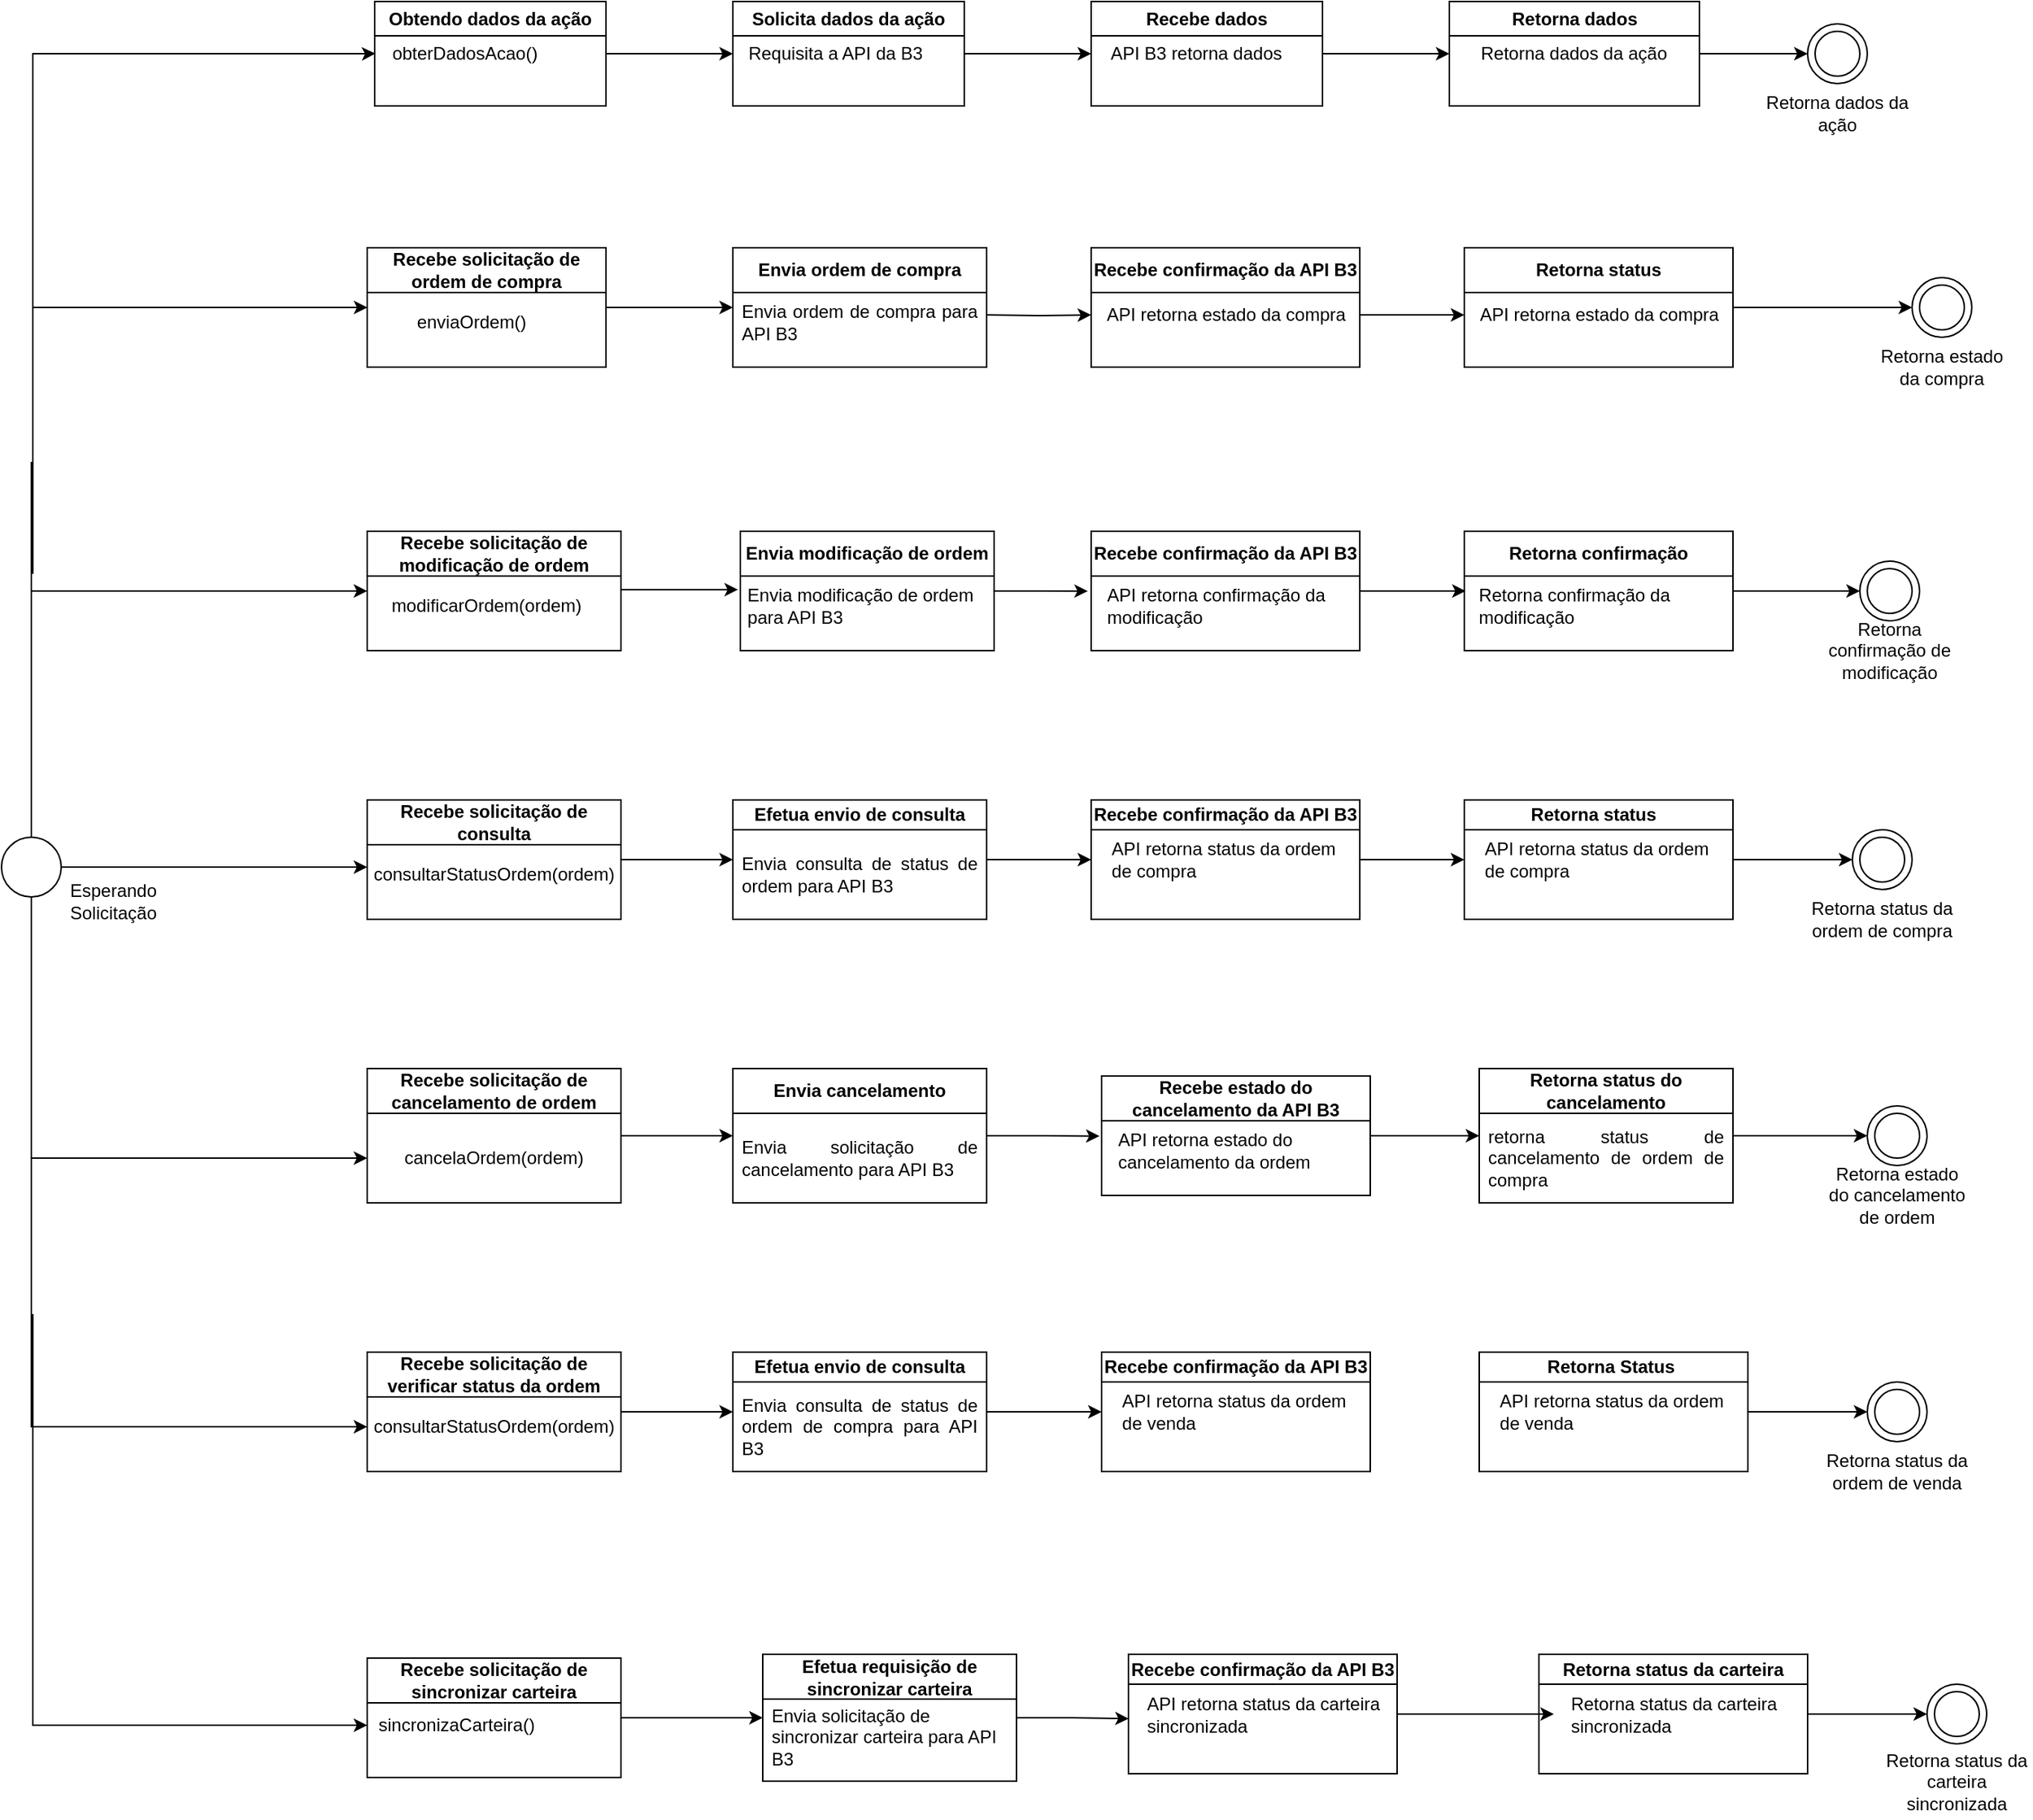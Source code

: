 <mxfile version="24.7.16">
  <diagram name="Página-1" id="I79DG9nxFcM3Ktv46hhQ">
    <mxGraphModel dx="1682" dy="898" grid="1" gridSize="10" guides="1" tooltips="1" connect="1" arrows="1" fold="1" page="1" pageScale="1" pageWidth="827" pageHeight="1169" math="0" shadow="0">
      <root>
        <mxCell id="0" />
        <mxCell id="1" parent="0" />
        <mxCell id="JGYPUnwXIvGKZdL3sUW1-18" value="" style="edgeStyle=orthogonalEdgeStyle;rounded=0;orthogonalLoop=1;jettySize=auto;html=1;" edge="1" parent="1" source="JGYPUnwXIvGKZdL3sUW1-8" target="JGYPUnwXIvGKZdL3sUW1-17">
          <mxGeometry relative="1" as="geometry" />
        </mxCell>
        <mxCell id="JGYPUnwXIvGKZdL3sUW1-8" value="Obtendo dados da ação" style="swimlane;whiteSpace=wrap;html=1;" vertex="1" parent="1">
          <mxGeometry x="285" y="225" width="155" height="70" as="geometry" />
        </mxCell>
        <mxCell id="JGYPUnwXIvGKZdL3sUW1-9" value="obterDadosAcao()" style="text;html=1;align=center;verticalAlign=middle;resizable=0;points=[];autosize=1;strokeColor=none;fillColor=none;" vertex="1" parent="JGYPUnwXIvGKZdL3sUW1-8">
          <mxGeometry y="20" width="120" height="30" as="geometry" />
        </mxCell>
        <mxCell id="JGYPUnwXIvGKZdL3sUW1-21" value="" style="edgeStyle=orthogonalEdgeStyle;rounded=0;orthogonalLoop=1;jettySize=auto;html=1;" edge="1" parent="1" source="JGYPUnwXIvGKZdL3sUW1-16" target="JGYPUnwXIvGKZdL3sUW1-20">
          <mxGeometry relative="1" as="geometry" />
        </mxCell>
        <mxCell id="JGYPUnwXIvGKZdL3sUW1-16" value="Solicita dados da ação" style="swimlane;whiteSpace=wrap;html=1;" vertex="1" parent="1">
          <mxGeometry x="525" y="225" width="155" height="70" as="geometry" />
        </mxCell>
        <mxCell id="JGYPUnwXIvGKZdL3sUW1-17" value="Requisita a API da B3&amp;nbsp;" style="text;html=1;align=center;verticalAlign=middle;resizable=0;points=[];autosize=1;strokeColor=none;fillColor=none;" vertex="1" parent="JGYPUnwXIvGKZdL3sUW1-16">
          <mxGeometry y="20" width="140" height="30" as="geometry" />
        </mxCell>
        <mxCell id="JGYPUnwXIvGKZdL3sUW1-29" value="" style="edgeStyle=orthogonalEdgeStyle;rounded=0;orthogonalLoop=1;jettySize=auto;html=1;entryX=0;entryY=0.5;entryDx=0;entryDy=0;" edge="1" parent="1" source="JGYPUnwXIvGKZdL3sUW1-19" target="JGYPUnwXIvGKZdL3sUW1-27">
          <mxGeometry relative="1" as="geometry">
            <mxPoint x="995" y="260" as="targetPoint" />
          </mxGeometry>
        </mxCell>
        <mxCell id="JGYPUnwXIvGKZdL3sUW1-19" value="Recebe dados" style="swimlane;whiteSpace=wrap;html=1;" vertex="1" parent="1">
          <mxGeometry x="765" y="225" width="155" height="70" as="geometry" />
        </mxCell>
        <mxCell id="JGYPUnwXIvGKZdL3sUW1-20" value="API B3 retorna dados" style="text;html=1;align=center;verticalAlign=middle;resizable=0;points=[];autosize=1;strokeColor=none;fillColor=none;" vertex="1" parent="JGYPUnwXIvGKZdL3sUW1-19">
          <mxGeometry y="20" width="140" height="30" as="geometry" />
        </mxCell>
        <mxCell id="JGYPUnwXIvGKZdL3sUW1-22" value="" style="ellipse;whiteSpace=wrap;html=1;aspect=fixed;" vertex="1" parent="1">
          <mxGeometry x="1245" y="240" width="40" height="40" as="geometry" />
        </mxCell>
        <mxCell id="JGYPUnwXIvGKZdL3sUW1-23" value="Retorna dados da ação" style="text;html=1;align=center;verticalAlign=middle;whiteSpace=wrap;rounded=0;" vertex="1" parent="1">
          <mxGeometry x="1215" y="280" width="100" height="40" as="geometry" />
        </mxCell>
        <mxCell id="JGYPUnwXIvGKZdL3sUW1-26" value="" style="ellipse;whiteSpace=wrap;html=1;aspect=fixed;" vertex="1" parent="1">
          <mxGeometry x="1250" y="245" width="30" height="30" as="geometry" />
        </mxCell>
        <mxCell id="JGYPUnwXIvGKZdL3sUW1-31" value="" style="edgeStyle=orthogonalEdgeStyle;rounded=0;orthogonalLoop=1;jettySize=auto;html=1;" edge="1" parent="1" source="JGYPUnwXIvGKZdL3sUW1-27">
          <mxGeometry relative="1" as="geometry">
            <mxPoint x="1245" y="260" as="targetPoint" />
          </mxGeometry>
        </mxCell>
        <mxCell id="JGYPUnwXIvGKZdL3sUW1-27" value="Retorna dados" style="swimlane;whiteSpace=wrap;html=1;" vertex="1" parent="1">
          <mxGeometry x="1005" y="225" width="167.5" height="70" as="geometry" />
        </mxCell>
        <mxCell id="JGYPUnwXIvGKZdL3sUW1-28" value="Retorna dados da ação" style="text;html=1;align=center;verticalAlign=middle;resizable=0;points=[];autosize=1;strokeColor=none;fillColor=none;" vertex="1" parent="JGYPUnwXIvGKZdL3sUW1-27">
          <mxGeometry x="7.5" y="20" width="150" height="30" as="geometry" />
        </mxCell>
        <mxCell id="JGYPUnwXIvGKZdL3sUW1-148" value="" style="edgeStyle=orthogonalEdgeStyle;rounded=0;orthogonalLoop=1;jettySize=auto;html=1;entryX=0;entryY=0.5;entryDx=0;entryDy=0;" edge="1" parent="1" source="JGYPUnwXIvGKZdL3sUW1-36" target="JGYPUnwXIvGKZdL3sUW1-145">
          <mxGeometry relative="1" as="geometry" />
        </mxCell>
        <mxCell id="JGYPUnwXIvGKZdL3sUW1-36" value="Recebe solicitação de ordem de compra" style="swimlane;whiteSpace=wrap;html=1;startSize=30;" vertex="1" parent="1">
          <mxGeometry x="280" y="390" width="160" height="80" as="geometry" />
        </mxCell>
        <mxCell id="JGYPUnwXIvGKZdL3sUW1-50" value="&lt;div style=&quot;text-align: justify;&quot;&gt;&lt;span style=&quot;text-wrap: nowrap;&quot;&gt;enviaOrdem()&lt;/span&gt;&lt;/div&gt;" style="text;html=1;align=center;verticalAlign=middle;whiteSpace=wrap;rounded=0;" vertex="1" parent="JGYPUnwXIvGKZdL3sUW1-36">
          <mxGeometry x="-10" y="25" width="160" height="50" as="geometry" />
        </mxCell>
        <mxCell id="JGYPUnwXIvGKZdL3sUW1-39" value="Recebe confirmação da API B3" style="swimlane;whiteSpace=wrap;html=1;startSize=30;" vertex="1" parent="1">
          <mxGeometry x="765" y="390" width="180" height="80" as="geometry" />
        </mxCell>
        <mxCell id="JGYPUnwXIvGKZdL3sUW1-52" value="API retorna estado da compra" style="text;html=1;align=center;verticalAlign=middle;resizable=0;points=[];autosize=1;strokeColor=none;fillColor=none;" vertex="1" parent="JGYPUnwXIvGKZdL3sUW1-39">
          <mxGeometry y="30" width="180" height="30" as="geometry" />
        </mxCell>
        <mxCell id="JGYPUnwXIvGKZdL3sUW1-44" value="" style="ellipse;whiteSpace=wrap;html=1;aspect=fixed;" vertex="1" parent="1">
          <mxGeometry x="1315" y="410" width="40" height="40" as="geometry" />
        </mxCell>
        <mxCell id="JGYPUnwXIvGKZdL3sUW1-45" value="Retorna estado da compra" style="text;html=1;align=center;verticalAlign=middle;whiteSpace=wrap;rounded=0;" vertex="1" parent="1">
          <mxGeometry x="1285" y="450" width="100" height="40" as="geometry" />
        </mxCell>
        <mxCell id="JGYPUnwXIvGKZdL3sUW1-46" value="" style="ellipse;whiteSpace=wrap;html=1;aspect=fixed;" vertex="1" parent="1">
          <mxGeometry x="1320" y="415" width="30" height="30" as="geometry" />
        </mxCell>
        <mxCell id="JGYPUnwXIvGKZdL3sUW1-161" value="" style="edgeStyle=orthogonalEdgeStyle;rounded=0;orthogonalLoop=1;jettySize=auto;html=1;entryX=-0.01;entryY=0.282;entryDx=0;entryDy=0;entryPerimeter=0;" edge="1" parent="1" source="JGYPUnwXIvGKZdL3sUW1-70">
          <mxGeometry relative="1" as="geometry">
            <mxPoint x="528.4" y="619.1" as="targetPoint" />
            <Array as="points">
              <mxPoint x="490" y="620" />
            </Array>
          </mxGeometry>
        </mxCell>
        <mxCell id="JGYPUnwXIvGKZdL3sUW1-70" value="Recebe solicitação de modificação de ordem" style="swimlane;whiteSpace=wrap;html=1;startSize=30;" vertex="1" parent="1">
          <mxGeometry x="280" y="580" width="170" height="80" as="geometry" />
        </mxCell>
        <mxCell id="JGYPUnwXIvGKZdL3sUW1-71" value="&lt;span style=&quot;text-wrap: nowrap;&quot;&gt;modificarOrdem(ordem)&lt;/span&gt;" style="text;html=1;align=center;verticalAlign=middle;whiteSpace=wrap;rounded=0;" vertex="1" parent="JGYPUnwXIvGKZdL3sUW1-70">
          <mxGeometry y="25" width="160" height="50" as="geometry" />
        </mxCell>
        <mxCell id="JGYPUnwXIvGKZdL3sUW1-72" value="" style="edgeStyle=orthogonalEdgeStyle;rounded=0;orthogonalLoop=1;jettySize=auto;html=1;entryX=0;entryY=0.5;entryDx=0;entryDy=0;" edge="1" parent="1" source="JGYPUnwXIvGKZdL3sUW1-73" target="JGYPUnwXIvGKZdL3sUW1-75">
          <mxGeometry relative="1" as="geometry" />
        </mxCell>
        <mxCell id="JGYPUnwXIvGKZdL3sUW1-73" value="Retorna confirmação" style="swimlane;whiteSpace=wrap;html=1;startSize=30;" vertex="1" parent="1">
          <mxGeometry x="1015" y="580" width="180" height="80" as="geometry" />
        </mxCell>
        <mxCell id="JGYPUnwXIvGKZdL3sUW1-74" value="Retorna confirmação da&amp;nbsp;&lt;div style=&quot;text-align: justify;&quot;&gt;modificação&lt;/div&gt;" style="text;html=1;align=center;verticalAlign=middle;resizable=0;points=[];autosize=1;strokeColor=none;fillColor=none;" vertex="1" parent="JGYPUnwXIvGKZdL3sUW1-73">
          <mxGeometry y="30" width="150" height="40" as="geometry" />
        </mxCell>
        <mxCell id="JGYPUnwXIvGKZdL3sUW1-75" value="" style="ellipse;whiteSpace=wrap;html=1;aspect=fixed;" vertex="1" parent="1">
          <mxGeometry x="1280" y="600" width="40" height="40" as="geometry" />
        </mxCell>
        <mxCell id="JGYPUnwXIvGKZdL3sUW1-76" value="Retorna confirmação de modificação" style="text;html=1;align=center;verticalAlign=middle;whiteSpace=wrap;rounded=0;" vertex="1" parent="1">
          <mxGeometry x="1250" y="640" width="100" height="40" as="geometry" />
        </mxCell>
        <mxCell id="JGYPUnwXIvGKZdL3sUW1-77" value="" style="ellipse;whiteSpace=wrap;html=1;aspect=fixed;" vertex="1" parent="1">
          <mxGeometry x="1285" y="605" width="30" height="30" as="geometry" />
        </mxCell>
        <mxCell id="JGYPUnwXIvGKZdL3sUW1-202" style="edgeStyle=orthogonalEdgeStyle;rounded=0;orthogonalLoop=1;jettySize=auto;html=1;" edge="1" parent="1" source="JGYPUnwXIvGKZdL3sUW1-79">
          <mxGeometry relative="1" as="geometry">
            <mxPoint x="280" y="805" as="targetPoint" />
          </mxGeometry>
        </mxCell>
        <mxCell id="JGYPUnwXIvGKZdL3sUW1-204" style="edgeStyle=orthogonalEdgeStyle;rounded=0;orthogonalLoop=1;jettySize=auto;html=1;" edge="1" parent="1" source="JGYPUnwXIvGKZdL3sUW1-79" target="JGYPUnwXIvGKZdL3sUW1-71">
          <mxGeometry relative="1" as="geometry">
            <mxPoint x="270" y="610" as="targetPoint" />
            <Array as="points">
              <mxPoint x="55" y="620" />
            </Array>
          </mxGeometry>
        </mxCell>
        <mxCell id="JGYPUnwXIvGKZdL3sUW1-205" style="edgeStyle=orthogonalEdgeStyle;rounded=0;orthogonalLoop=1;jettySize=auto;html=1;entryX=0.063;entryY=0.3;entryDx=0;entryDy=0;entryPerimeter=0;" edge="1" parent="1" source="JGYPUnwXIvGKZdL3sUW1-79" target="JGYPUnwXIvGKZdL3sUW1-50">
          <mxGeometry relative="1" as="geometry">
            <mxPoint x="55" y="430" as="targetPoint" />
            <Array as="points">
              <mxPoint x="55" y="608" />
              <mxPoint x="56" y="608" />
              <mxPoint x="56" y="430" />
            </Array>
          </mxGeometry>
        </mxCell>
        <mxCell id="JGYPUnwXIvGKZdL3sUW1-207" style="edgeStyle=orthogonalEdgeStyle;rounded=0;orthogonalLoop=1;jettySize=auto;html=1;" edge="1" parent="1" source="JGYPUnwXIvGKZdL3sUW1-79">
          <mxGeometry relative="1" as="geometry">
            <mxPoint x="280" y="1000" as="targetPoint" />
            <Array as="points">
              <mxPoint x="55" y="1000" />
            </Array>
          </mxGeometry>
        </mxCell>
        <mxCell id="JGYPUnwXIvGKZdL3sUW1-208" style="edgeStyle=orthogonalEdgeStyle;rounded=0;orthogonalLoop=1;jettySize=auto;html=1;" edge="1" parent="1" source="JGYPUnwXIvGKZdL3sUW1-79">
          <mxGeometry relative="1" as="geometry">
            <mxPoint x="280" y="1180" as="targetPoint" />
            <Array as="points">
              <mxPoint x="55" y="1180" />
            </Array>
          </mxGeometry>
        </mxCell>
        <mxCell id="JGYPUnwXIvGKZdL3sUW1-209" style="edgeStyle=orthogonalEdgeStyle;rounded=0;orthogonalLoop=1;jettySize=auto;html=1;entryX=0.125;entryY=0.5;entryDx=0;entryDy=0;entryPerimeter=0;" edge="1" parent="1" source="JGYPUnwXIvGKZdL3sUW1-79" target="JGYPUnwXIvGKZdL3sUW1-137">
          <mxGeometry relative="1" as="geometry">
            <mxPoint x="55" y="1384" as="targetPoint" />
            <Array as="points">
              <mxPoint x="55" y="1105" />
              <mxPoint x="56" y="1105" />
              <mxPoint x="56" y="1380" />
            </Array>
          </mxGeometry>
        </mxCell>
        <mxCell id="JGYPUnwXIvGKZdL3sUW1-79" value="" style="ellipse;whiteSpace=wrap;html=1;aspect=fixed;" vertex="1" parent="1">
          <mxGeometry x="35" y="785" width="40" height="40" as="geometry" />
        </mxCell>
        <mxCell id="JGYPUnwXIvGKZdL3sUW1-206" style="edgeStyle=orthogonalEdgeStyle;rounded=0;orthogonalLoop=1;jettySize=auto;html=1;entryX=0.004;entryY=0.495;entryDx=0;entryDy=0;entryPerimeter=0;" edge="1" parent="1" target="JGYPUnwXIvGKZdL3sUW1-9">
          <mxGeometry relative="1" as="geometry">
            <mxPoint x="55" y="260" as="targetPoint" />
            <mxPoint x="55" y="780" as="sourcePoint" />
            <Array as="points">
              <mxPoint x="55" y="534" />
              <mxPoint x="56" y="534" />
              <mxPoint x="56" y="260" />
              <mxPoint x="280" y="260" />
            </Array>
          </mxGeometry>
        </mxCell>
        <mxCell id="JGYPUnwXIvGKZdL3sUW1-80" value="Esperando Solicitação" style="text;html=1;align=center;verticalAlign=middle;whiteSpace=wrap;rounded=0;" vertex="1" parent="1">
          <mxGeometry x="60" y="795" width="100" height="65" as="geometry" />
        </mxCell>
        <mxCell id="JGYPUnwXIvGKZdL3sUW1-171" value="" style="edgeStyle=orthogonalEdgeStyle;rounded=0;orthogonalLoop=1;jettySize=auto;html=1;entryX=0;entryY=0.5;entryDx=0;entryDy=0;" edge="1" parent="1" source="JGYPUnwXIvGKZdL3sUW1-82" target="JGYPUnwXIvGKZdL3sUW1-169">
          <mxGeometry relative="1" as="geometry" />
        </mxCell>
        <mxCell id="JGYPUnwXIvGKZdL3sUW1-82" value="Recebe solicitação de consulta" style="swimlane;whiteSpace=wrap;html=1;startSize=30;" vertex="1" parent="1">
          <mxGeometry x="280" y="760" width="170" height="80" as="geometry" />
        </mxCell>
        <mxCell id="JGYPUnwXIvGKZdL3sUW1-83" value="&lt;div style=&quot;text-align: justify;&quot;&gt;&lt;span style=&quot;text-align: center;&quot;&gt;consultarStatusOrdem(ordem)&lt;/span&gt;&lt;br&gt;&lt;/div&gt;" style="text;html=1;align=center;verticalAlign=middle;whiteSpace=wrap;rounded=0;" vertex="1" parent="JGYPUnwXIvGKZdL3sUW1-82">
          <mxGeometry x="5" y="25" width="160" height="50" as="geometry" />
        </mxCell>
        <mxCell id="JGYPUnwXIvGKZdL3sUW1-84" value="" style="edgeStyle=orthogonalEdgeStyle;rounded=0;orthogonalLoop=1;jettySize=auto;html=1;entryX=0;entryY=0.5;entryDx=0;entryDy=0;" edge="1" parent="1" source="JGYPUnwXIvGKZdL3sUW1-85" target="JGYPUnwXIvGKZdL3sUW1-87">
          <mxGeometry relative="1" as="geometry" />
        </mxCell>
        <mxCell id="JGYPUnwXIvGKZdL3sUW1-85" value="Retorna status&amp;nbsp;&amp;nbsp;" style="swimlane;whiteSpace=wrap;html=1;startSize=20;" vertex="1" parent="1">
          <mxGeometry x="1015" y="760" width="180" height="80" as="geometry" />
        </mxCell>
        <mxCell id="JGYPUnwXIvGKZdL3sUW1-86" value="&lt;div style=&quot;text-align: justify;&quot;&gt;&lt;span style=&quot;background-color: initial;&quot;&gt;API retorna status da ordem&amp;nbsp;&lt;/span&gt;&lt;/div&gt;&lt;div style=&quot;text-align: justify;&quot;&gt;de compra&lt;/div&gt;" style="text;html=1;align=center;verticalAlign=middle;resizable=0;points=[];autosize=1;strokeColor=none;fillColor=none;" vertex="1" parent="JGYPUnwXIvGKZdL3sUW1-85">
          <mxGeometry y="20" width="180" height="40" as="geometry" />
        </mxCell>
        <mxCell id="JGYPUnwXIvGKZdL3sUW1-87" value="" style="ellipse;whiteSpace=wrap;html=1;aspect=fixed;" vertex="1" parent="1">
          <mxGeometry x="1275" y="780" width="40" height="40" as="geometry" />
        </mxCell>
        <mxCell id="JGYPUnwXIvGKZdL3sUW1-88" value="Retorna status da ordem de compra" style="text;html=1;align=center;verticalAlign=middle;whiteSpace=wrap;rounded=0;" vertex="1" parent="1">
          <mxGeometry x="1245" y="820" width="100" height="40" as="geometry" />
        </mxCell>
        <mxCell id="JGYPUnwXIvGKZdL3sUW1-89" value="" style="ellipse;whiteSpace=wrap;html=1;aspect=fixed;" vertex="1" parent="1">
          <mxGeometry x="1280" y="785" width="30" height="30" as="geometry" />
        </mxCell>
        <mxCell id="JGYPUnwXIvGKZdL3sUW1-178" value="" style="edgeStyle=orthogonalEdgeStyle;rounded=0;orthogonalLoop=1;jettySize=auto;html=1;" edge="1" parent="1" source="JGYPUnwXIvGKZdL3sUW1-106">
          <mxGeometry relative="1" as="geometry">
            <mxPoint x="525" y="985" as="targetPoint" />
          </mxGeometry>
        </mxCell>
        <mxCell id="JGYPUnwXIvGKZdL3sUW1-106" value="Recebe solicitação de cancelamento de ordem" style="swimlane;whiteSpace=wrap;html=1;startSize=30;" vertex="1" parent="1">
          <mxGeometry x="280" y="940" width="170" height="90" as="geometry" />
        </mxCell>
        <mxCell id="JGYPUnwXIvGKZdL3sUW1-107" value="&lt;div style=&quot;text-align: justify;&quot;&gt;&lt;span style=&quot;text-align: center;&quot;&gt;cancelaOrdem(ordem)&lt;/span&gt;&lt;br&gt;&lt;/div&gt;" style="text;html=1;align=center;verticalAlign=middle;whiteSpace=wrap;rounded=0;" vertex="1" parent="JGYPUnwXIvGKZdL3sUW1-106">
          <mxGeometry x="5" y="35" width="160" height="50" as="geometry" />
        </mxCell>
        <mxCell id="JGYPUnwXIvGKZdL3sUW1-111" value="" style="ellipse;whiteSpace=wrap;html=1;aspect=fixed;" vertex="1" parent="1">
          <mxGeometry x="1285" y="965" width="40" height="40" as="geometry" />
        </mxCell>
        <mxCell id="JGYPUnwXIvGKZdL3sUW1-112" value="Retorna estado do cancelamento de ordem" style="text;html=1;align=center;verticalAlign=middle;whiteSpace=wrap;rounded=0;" vertex="1" parent="1">
          <mxGeometry x="1255" y="1005" width="100" height="40" as="geometry" />
        </mxCell>
        <mxCell id="JGYPUnwXIvGKZdL3sUW1-113" value="" style="ellipse;whiteSpace=wrap;html=1;aspect=fixed;" vertex="1" parent="1">
          <mxGeometry x="1290" y="970" width="30" height="30" as="geometry" />
        </mxCell>
        <mxCell id="JGYPUnwXIvGKZdL3sUW1-198" value="" style="edgeStyle=orthogonalEdgeStyle;rounded=0;orthogonalLoop=1;jettySize=auto;html=1;" edge="1" parent="1" source="JGYPUnwXIvGKZdL3sUW1-124">
          <mxGeometry relative="1" as="geometry">
            <mxPoint x="525" y="1170" as="targetPoint" />
          </mxGeometry>
        </mxCell>
        <mxCell id="JGYPUnwXIvGKZdL3sUW1-124" value="Recebe solicitação de verificar status da ordem" style="swimlane;whiteSpace=wrap;html=1;startSize=30;" vertex="1" parent="1">
          <mxGeometry x="280" y="1130" width="170" height="80" as="geometry" />
        </mxCell>
        <mxCell id="JGYPUnwXIvGKZdL3sUW1-125" value="&lt;div style=&quot;text-align: justify;&quot;&gt;&lt;span style=&quot;text-align: center;&quot;&gt;consultarStatusOrdem(ordem)&lt;/span&gt;&lt;br&gt;&lt;/div&gt;" style="text;html=1;align=center;verticalAlign=middle;whiteSpace=wrap;rounded=0;" vertex="1" parent="JGYPUnwXIvGKZdL3sUW1-124">
          <mxGeometry x="5" y="25" width="160" height="50" as="geometry" />
        </mxCell>
        <mxCell id="JGYPUnwXIvGKZdL3sUW1-126" value="" style="edgeStyle=orthogonalEdgeStyle;rounded=0;orthogonalLoop=1;jettySize=auto;html=1;entryX=0;entryY=0.5;entryDx=0;entryDy=0;" edge="1" parent="1" source="JGYPUnwXIvGKZdL3sUW1-127" target="JGYPUnwXIvGKZdL3sUW1-129">
          <mxGeometry relative="1" as="geometry" />
        </mxCell>
        <mxCell id="JGYPUnwXIvGKZdL3sUW1-127" value="Retorna Status&amp;nbsp;" style="swimlane;whiteSpace=wrap;html=1;startSize=20;" vertex="1" parent="1">
          <mxGeometry x="1025" y="1130" width="180" height="80" as="geometry" />
        </mxCell>
        <mxCell id="JGYPUnwXIvGKZdL3sUW1-128" value="&lt;div style=&quot;text-align: justify;&quot;&gt;&lt;span style=&quot;background-color: initial;&quot;&gt;API retorna status da ordem&amp;nbsp;&lt;/span&gt;&lt;/div&gt;&lt;div style=&quot;text-align: justify;&quot;&gt;de venda&lt;/div&gt;" style="text;html=1;align=center;verticalAlign=middle;resizable=0;points=[];autosize=1;strokeColor=none;fillColor=none;" vertex="1" parent="JGYPUnwXIvGKZdL3sUW1-127">
          <mxGeometry y="20" width="180" height="40" as="geometry" />
        </mxCell>
        <mxCell id="JGYPUnwXIvGKZdL3sUW1-129" value="" style="ellipse;whiteSpace=wrap;html=1;aspect=fixed;" vertex="1" parent="1">
          <mxGeometry x="1285" y="1150" width="40" height="40" as="geometry" />
        </mxCell>
        <mxCell id="JGYPUnwXIvGKZdL3sUW1-130" value="Retorna status da ordem de venda" style="text;html=1;align=center;verticalAlign=middle;whiteSpace=wrap;rounded=0;" vertex="1" parent="1">
          <mxGeometry x="1255" y="1190" width="100" height="40" as="geometry" />
        </mxCell>
        <mxCell id="JGYPUnwXIvGKZdL3sUW1-131" value="" style="ellipse;whiteSpace=wrap;html=1;aspect=fixed;" vertex="1" parent="1">
          <mxGeometry x="1290" y="1155" width="30" height="30" as="geometry" />
        </mxCell>
        <mxCell id="JGYPUnwXIvGKZdL3sUW1-189" value="" style="edgeStyle=orthogonalEdgeStyle;rounded=0;orthogonalLoop=1;jettySize=auto;html=1;" edge="1" parent="1" source="JGYPUnwXIvGKZdL3sUW1-136">
          <mxGeometry relative="1" as="geometry">
            <mxPoint x="545" y="1375" as="targetPoint" />
          </mxGeometry>
        </mxCell>
        <mxCell id="JGYPUnwXIvGKZdL3sUW1-136" value="Recebe solicitação de sincronizar carteira" style="swimlane;whiteSpace=wrap;html=1;startSize=30;" vertex="1" parent="1">
          <mxGeometry x="280" y="1335" width="170" height="80" as="geometry" />
        </mxCell>
        <mxCell id="JGYPUnwXIvGKZdL3sUW1-137" value="&lt;div style=&quot;text-align: left;&quot;&gt;&lt;span style=&quot;&quot;&gt;sincronizaCarteira()&lt;/span&gt;&lt;br&gt;&lt;/div&gt;" style="text;html=1;align=center;verticalAlign=middle;whiteSpace=wrap;rounded=0;" vertex="1" parent="JGYPUnwXIvGKZdL3sUW1-136">
          <mxGeometry x="-20" y="20" width="160" height="50" as="geometry" />
        </mxCell>
        <mxCell id="JGYPUnwXIvGKZdL3sUW1-138" value="" style="edgeStyle=orthogonalEdgeStyle;rounded=0;orthogonalLoop=1;jettySize=auto;html=1;entryX=0;entryY=0.5;entryDx=0;entryDy=0;" edge="1" parent="1" source="JGYPUnwXIvGKZdL3sUW1-139" target="JGYPUnwXIvGKZdL3sUW1-141">
          <mxGeometry relative="1" as="geometry" />
        </mxCell>
        <mxCell id="JGYPUnwXIvGKZdL3sUW1-139" value="Retorna status da carteira" style="swimlane;whiteSpace=wrap;html=1;startSize=20;" vertex="1" parent="1">
          <mxGeometry x="1065" y="1332.5" width="180" height="80" as="geometry" />
        </mxCell>
        <mxCell id="JGYPUnwXIvGKZdL3sUW1-140" value="&lt;div style=&quot;text-align: justify;&quot;&gt;&lt;span style=&quot;background-color: initial;&quot;&gt;Retorna status da carteira&lt;/span&gt;&lt;/div&gt;&lt;div style=&quot;text-align: justify;&quot;&gt;&lt;span style=&quot;background-color: initial;&quot;&gt;sincronizada&lt;/span&gt;&lt;/div&gt;" style="text;html=1;align=center;verticalAlign=middle;resizable=0;points=[];autosize=1;strokeColor=none;fillColor=none;" vertex="1" parent="JGYPUnwXIvGKZdL3sUW1-139">
          <mxGeometry x="10" y="20" width="160" height="40" as="geometry" />
        </mxCell>
        <mxCell id="JGYPUnwXIvGKZdL3sUW1-141" value="" style="ellipse;whiteSpace=wrap;html=1;aspect=fixed;" vertex="1" parent="1">
          <mxGeometry x="1325" y="1352.5" width="40" height="40" as="geometry" />
        </mxCell>
        <mxCell id="JGYPUnwXIvGKZdL3sUW1-142" value="Retorna status da carteira sincronizada" style="text;html=1;align=center;verticalAlign=middle;whiteSpace=wrap;rounded=0;" vertex="1" parent="1">
          <mxGeometry x="1295" y="1392.5" width="100" height="50" as="geometry" />
        </mxCell>
        <mxCell id="JGYPUnwXIvGKZdL3sUW1-143" value="" style="ellipse;whiteSpace=wrap;html=1;aspect=fixed;" vertex="1" parent="1">
          <mxGeometry x="1330" y="1357.5" width="30" height="30" as="geometry" />
        </mxCell>
        <mxCell id="JGYPUnwXIvGKZdL3sUW1-150" value="" style="edgeStyle=orthogonalEdgeStyle;rounded=0;orthogonalLoop=1;jettySize=auto;html=1;" edge="1" parent="1" target="JGYPUnwXIvGKZdL3sUW1-52">
          <mxGeometry relative="1" as="geometry">
            <mxPoint x="695" y="435" as="sourcePoint" />
          </mxGeometry>
        </mxCell>
        <mxCell id="JGYPUnwXIvGKZdL3sUW1-145" value="Envia ordem de compra" style="swimlane;whiteSpace=wrap;html=1;startSize=30;" vertex="1" parent="1">
          <mxGeometry x="525" y="390" width="170" height="80" as="geometry" />
        </mxCell>
        <mxCell id="JGYPUnwXIvGKZdL3sUW1-146" value="&lt;div style=&quot;text-align: justify;&quot;&gt;&lt;span style=&quot;text-align: center;&quot;&gt;Envia ordem de compra para API B3&lt;/span&gt;&lt;br&gt;&lt;/div&gt;" style="text;html=1;align=center;verticalAlign=middle;whiteSpace=wrap;rounded=0;" vertex="1" parent="JGYPUnwXIvGKZdL3sUW1-145">
          <mxGeometry x="5" y="25" width="160" height="50" as="geometry" />
        </mxCell>
        <mxCell id="JGYPUnwXIvGKZdL3sUW1-154" value="" style="edgeStyle=orthogonalEdgeStyle;rounded=0;orthogonalLoop=1;jettySize=auto;html=1;entryX=0;entryY=0.5;entryDx=0;entryDy=0;" edge="1" parent="1" source="JGYPUnwXIvGKZdL3sUW1-151" target="JGYPUnwXIvGKZdL3sUW1-44">
          <mxGeometry relative="1" as="geometry" />
        </mxCell>
        <mxCell id="JGYPUnwXIvGKZdL3sUW1-151" value="Retorna status" style="swimlane;whiteSpace=wrap;html=1;startSize=30;" vertex="1" parent="1">
          <mxGeometry x="1015" y="390" width="180" height="80" as="geometry" />
        </mxCell>
        <mxCell id="JGYPUnwXIvGKZdL3sUW1-152" value="API retorna estado da compra" style="text;html=1;align=center;verticalAlign=middle;resizable=0;points=[];autosize=1;strokeColor=none;fillColor=none;" vertex="1" parent="JGYPUnwXIvGKZdL3sUW1-151">
          <mxGeometry y="30" width="180" height="30" as="geometry" />
        </mxCell>
        <mxCell id="JGYPUnwXIvGKZdL3sUW1-153" value="" style="edgeStyle=orthogonalEdgeStyle;rounded=0;orthogonalLoop=1;jettySize=auto;html=1;" edge="1" parent="1" source="JGYPUnwXIvGKZdL3sUW1-52" target="JGYPUnwXIvGKZdL3sUW1-152">
          <mxGeometry relative="1" as="geometry" />
        </mxCell>
        <mxCell id="JGYPUnwXIvGKZdL3sUW1-168" value="" style="edgeStyle=orthogonalEdgeStyle;rounded=0;orthogonalLoop=1;jettySize=auto;html=1;entryX=-0.013;entryY=0.252;entryDx=0;entryDy=0;entryPerimeter=0;" edge="1" parent="1" source="JGYPUnwXIvGKZdL3sUW1-158" target="JGYPUnwXIvGKZdL3sUW1-166">
          <mxGeometry relative="1" as="geometry" />
        </mxCell>
        <mxCell id="JGYPUnwXIvGKZdL3sUW1-158" value="Envia modificação de ordem" style="swimlane;whiteSpace=wrap;html=1;startSize=30;" vertex="1" parent="1">
          <mxGeometry x="530" y="580" width="170" height="80" as="geometry" />
        </mxCell>
        <mxCell id="JGYPUnwXIvGKZdL3sUW1-164" value="&lt;div style=&quot;text-align: justify;&quot;&gt;&lt;span style=&quot;background-color: initial;&quot;&gt;Envia modificação de ordem&lt;/span&gt;&lt;/div&gt;&lt;div style=&quot;text-align: justify;&quot;&gt;para API B3&lt;/div&gt;" style="text;html=1;align=center;verticalAlign=middle;resizable=0;points=[];autosize=1;strokeColor=none;fillColor=none;" vertex="1" parent="JGYPUnwXIvGKZdL3sUW1-158">
          <mxGeometry x="-5" y="30" width="170" height="40" as="geometry" />
        </mxCell>
        <mxCell id="JGYPUnwXIvGKZdL3sUW1-167" value="" style="edgeStyle=orthogonalEdgeStyle;rounded=0;orthogonalLoop=1;jettySize=auto;html=1;entryX=0.006;entryY=0.25;entryDx=0;entryDy=0;entryPerimeter=0;" edge="1" parent="1" source="JGYPUnwXIvGKZdL3sUW1-165" target="JGYPUnwXIvGKZdL3sUW1-74">
          <mxGeometry relative="1" as="geometry" />
        </mxCell>
        <mxCell id="JGYPUnwXIvGKZdL3sUW1-165" value="Recebe confirmação da API B3" style="swimlane;whiteSpace=wrap;html=1;startSize=30;" vertex="1" parent="1">
          <mxGeometry x="765" y="580" width="180" height="80" as="geometry" />
        </mxCell>
        <mxCell id="JGYPUnwXIvGKZdL3sUW1-166" value="API retorna confirmação da&amp;nbsp;&lt;div style=&quot;text-align: justify;&quot;&gt;modificação&lt;/div&gt;" style="text;html=1;align=center;verticalAlign=middle;resizable=0;points=[];autosize=1;strokeColor=none;fillColor=none;" vertex="1" parent="JGYPUnwXIvGKZdL3sUW1-165">
          <mxGeometry y="30" width="170" height="40" as="geometry" />
        </mxCell>
        <mxCell id="JGYPUnwXIvGKZdL3sUW1-174" value="" style="edgeStyle=orthogonalEdgeStyle;rounded=0;orthogonalLoop=1;jettySize=auto;html=1;" edge="1" parent="1" source="JGYPUnwXIvGKZdL3sUW1-169" target="JGYPUnwXIvGKZdL3sUW1-173">
          <mxGeometry relative="1" as="geometry" />
        </mxCell>
        <mxCell id="JGYPUnwXIvGKZdL3sUW1-169" value="Efetua envio de consulta" style="swimlane;whiteSpace=wrap;html=1;startSize=20;" vertex="1" parent="1">
          <mxGeometry x="525" y="760" width="170" height="80" as="geometry" />
        </mxCell>
        <mxCell id="JGYPUnwXIvGKZdL3sUW1-170" value="&lt;div style=&quot;text-align: justify;&quot;&gt;&lt;span style=&quot;text-align: center;&quot;&gt;Envia consulta de status de ordem para API B3&lt;/span&gt;&lt;br&gt;&lt;/div&gt;" style="text;html=1;align=center;verticalAlign=middle;whiteSpace=wrap;rounded=0;" vertex="1" parent="JGYPUnwXIvGKZdL3sUW1-169">
          <mxGeometry x="5" y="25" width="160" height="50" as="geometry" />
        </mxCell>
        <mxCell id="JGYPUnwXIvGKZdL3sUW1-172" value="Recebe confirmação da API B3" style="swimlane;whiteSpace=wrap;html=1;startSize=20;" vertex="1" parent="1">
          <mxGeometry x="765" y="760" width="180" height="80" as="geometry" />
        </mxCell>
        <mxCell id="JGYPUnwXIvGKZdL3sUW1-173" value="&lt;div style=&quot;text-align: justify;&quot;&gt;&lt;span style=&quot;background-color: initial;&quot;&gt;API retorna status da ordem&amp;nbsp;&lt;/span&gt;&lt;/div&gt;&lt;div style=&quot;text-align: justify;&quot;&gt;de compra&lt;/div&gt;" style="text;html=1;align=center;verticalAlign=middle;resizable=0;points=[];autosize=1;strokeColor=none;fillColor=none;" vertex="1" parent="JGYPUnwXIvGKZdL3sUW1-172">
          <mxGeometry y="20" width="180" height="40" as="geometry" />
        </mxCell>
        <mxCell id="JGYPUnwXIvGKZdL3sUW1-175" value="" style="edgeStyle=orthogonalEdgeStyle;rounded=0;orthogonalLoop=1;jettySize=auto;html=1;" edge="1" parent="1" source="JGYPUnwXIvGKZdL3sUW1-173" target="JGYPUnwXIvGKZdL3sUW1-86">
          <mxGeometry relative="1" as="geometry" />
        </mxCell>
        <mxCell id="JGYPUnwXIvGKZdL3sUW1-184" value="" style="edgeStyle=orthogonalEdgeStyle;rounded=0;orthogonalLoop=1;jettySize=auto;html=1;entryX=-0.009;entryY=0.256;entryDx=0;entryDy=0;entryPerimeter=0;" edge="1" parent="1" source="JGYPUnwXIvGKZdL3sUW1-176" target="JGYPUnwXIvGKZdL3sUW1-180">
          <mxGeometry relative="1" as="geometry">
            <mxPoint x="751" y="986" as="targetPoint" />
          </mxGeometry>
        </mxCell>
        <mxCell id="JGYPUnwXIvGKZdL3sUW1-176" value="Envia cancelamento" style="swimlane;whiteSpace=wrap;html=1;startSize=30;" vertex="1" parent="1">
          <mxGeometry x="525" y="940" width="170" height="90" as="geometry" />
        </mxCell>
        <mxCell id="JGYPUnwXIvGKZdL3sUW1-177" value="&lt;div style=&quot;text-align: justify;&quot;&gt;&lt;span style=&quot;&quot;&gt;Envia solicitação de cancelamento para API B3&lt;/span&gt;&lt;br&gt;&lt;/div&gt;" style="text;html=1;align=center;verticalAlign=middle;whiteSpace=wrap;rounded=0;" vertex="1" parent="JGYPUnwXIvGKZdL3sUW1-176">
          <mxGeometry x="5" y="35" width="160" height="50" as="geometry" />
        </mxCell>
        <mxCell id="JGYPUnwXIvGKZdL3sUW1-183" value="" style="edgeStyle=orthogonalEdgeStyle;rounded=0;orthogonalLoop=1;jettySize=auto;html=1;entryX=0;entryY=0.5;entryDx=0;entryDy=0;" edge="1" parent="1" source="JGYPUnwXIvGKZdL3sUW1-179" target="JGYPUnwXIvGKZdL3sUW1-181">
          <mxGeometry relative="1" as="geometry" />
        </mxCell>
        <mxCell id="JGYPUnwXIvGKZdL3sUW1-179" value="Recebe estado do cancelamento da API B3" style="swimlane;whiteSpace=wrap;html=1;startSize=30;" vertex="1" parent="1">
          <mxGeometry x="772" y="945" width="180" height="80" as="geometry" />
        </mxCell>
        <mxCell id="JGYPUnwXIvGKZdL3sUW1-180" value="&lt;div style=&quot;text-align: justify;&quot;&gt;&lt;span style=&quot;background-color: initial;&quot;&gt;API retorna estado do&amp;nbsp;&lt;/span&gt;&lt;/div&gt;&lt;div style=&quot;text-align: justify;&quot;&gt;&lt;span style=&quot;background-color: initial;&quot;&gt;cancelamento&amp;nbsp;&lt;/span&gt;&lt;span style=&quot;background-color: initial;&quot;&gt;da ordem&lt;/span&gt;&lt;/div&gt;" style="text;html=1;align=center;verticalAlign=middle;resizable=0;points=[];autosize=1;strokeColor=none;fillColor=none;" vertex="1" parent="JGYPUnwXIvGKZdL3sUW1-179">
          <mxGeometry y="30" width="150" height="40" as="geometry" />
        </mxCell>
        <mxCell id="JGYPUnwXIvGKZdL3sUW1-186" value="" style="edgeStyle=orthogonalEdgeStyle;rounded=0;orthogonalLoop=1;jettySize=auto;html=1;entryX=0;entryY=0.5;entryDx=0;entryDy=0;" edge="1" parent="1" source="JGYPUnwXIvGKZdL3sUW1-181" target="JGYPUnwXIvGKZdL3sUW1-111">
          <mxGeometry relative="1" as="geometry" />
        </mxCell>
        <mxCell id="JGYPUnwXIvGKZdL3sUW1-181" value="Retorna status do cancelamento" style="swimlane;whiteSpace=wrap;html=1;startSize=30;" vertex="1" parent="1">
          <mxGeometry x="1025" y="940" width="170" height="90" as="geometry" />
        </mxCell>
        <mxCell id="JGYPUnwXIvGKZdL3sUW1-182" value="&lt;div style=&quot;text-align: justify;&quot;&gt;&lt;span style=&quot;&quot;&gt;retorna status de cancelamento de ordem de compra&lt;/span&gt;&lt;br&gt;&lt;/div&gt;" style="text;html=1;align=center;verticalAlign=middle;whiteSpace=wrap;rounded=0;" vertex="1" parent="JGYPUnwXIvGKZdL3sUW1-181">
          <mxGeometry x="5" y="35" width="160" height="50" as="geometry" />
        </mxCell>
        <mxCell id="JGYPUnwXIvGKZdL3sUW1-192" value="" style="edgeStyle=orthogonalEdgeStyle;rounded=0;orthogonalLoop=1;jettySize=auto;html=1;entryX=0.001;entryY=0.577;entryDx=0;entryDy=0;entryPerimeter=0;" edge="1" parent="1" source="JGYPUnwXIvGKZdL3sUW1-187" target="JGYPUnwXIvGKZdL3sUW1-191">
          <mxGeometry relative="1" as="geometry" />
        </mxCell>
        <mxCell id="JGYPUnwXIvGKZdL3sUW1-187" value="Efetua requisição de sincronizar carteira" style="swimlane;whiteSpace=wrap;html=1;startSize=30;" vertex="1" parent="1">
          <mxGeometry x="545" y="1332.5" width="170" height="85" as="geometry" />
        </mxCell>
        <mxCell id="JGYPUnwXIvGKZdL3sUW1-188" value="&lt;div style=&quot;text-align: left;&quot;&gt;&lt;span style=&quot;&quot;&gt;Envia solicitação de sincronizar carteira para API B3&lt;/span&gt;&lt;/div&gt;" style="text;html=1;align=center;verticalAlign=middle;whiteSpace=wrap;rounded=0;" vertex="1" parent="JGYPUnwXIvGKZdL3sUW1-187">
          <mxGeometry x="5" y="30" width="160" height="50" as="geometry" />
        </mxCell>
        <mxCell id="JGYPUnwXIvGKZdL3sUW1-190" value="Recebe confirmação da API B3" style="swimlane;whiteSpace=wrap;html=1;startSize=20;" vertex="1" parent="1">
          <mxGeometry x="790" y="1332.5" width="180" height="80" as="geometry" />
        </mxCell>
        <mxCell id="JGYPUnwXIvGKZdL3sUW1-191" value="&lt;div style=&quot;text-align: justify;&quot;&gt;&lt;span style=&quot;background-color: initial;&quot;&gt;API retorna status da carteira&lt;/span&gt;&lt;/div&gt;&lt;div style=&quot;text-align: justify;&quot;&gt;&lt;span style=&quot;background-color: initial;&quot;&gt;sincronizada&lt;/span&gt;&lt;/div&gt;" style="text;html=1;align=center;verticalAlign=middle;resizable=0;points=[];autosize=1;strokeColor=none;fillColor=none;" vertex="1" parent="JGYPUnwXIvGKZdL3sUW1-190">
          <mxGeometry y="20" width="180" height="40" as="geometry" />
        </mxCell>
        <mxCell id="JGYPUnwXIvGKZdL3sUW1-193" value="" style="edgeStyle=orthogonalEdgeStyle;rounded=0;orthogonalLoop=1;jettySize=auto;html=1;" edge="1" parent="1" source="JGYPUnwXIvGKZdL3sUW1-191" target="JGYPUnwXIvGKZdL3sUW1-140">
          <mxGeometry relative="1" as="geometry" />
        </mxCell>
        <mxCell id="JGYPUnwXIvGKZdL3sUW1-201" value="" style="edgeStyle=orthogonalEdgeStyle;rounded=0;orthogonalLoop=1;jettySize=auto;html=1;" edge="1" parent="1" source="JGYPUnwXIvGKZdL3sUW1-196" target="JGYPUnwXIvGKZdL3sUW1-200">
          <mxGeometry relative="1" as="geometry" />
        </mxCell>
        <mxCell id="JGYPUnwXIvGKZdL3sUW1-196" value="Efetua envio de consulta" style="swimlane;whiteSpace=wrap;html=1;startSize=20;" vertex="1" parent="1">
          <mxGeometry x="525" y="1130" width="170" height="80" as="geometry" />
        </mxCell>
        <mxCell id="JGYPUnwXIvGKZdL3sUW1-197" value="&lt;div style=&quot;text-align: justify;&quot;&gt;&lt;span style=&quot;text-align: center;&quot;&gt;Envia consulta de status de ordem de compra para API B3&lt;/span&gt;&lt;br&gt;&lt;/div&gt;" style="text;html=1;align=center;verticalAlign=middle;whiteSpace=wrap;rounded=0;" vertex="1" parent="JGYPUnwXIvGKZdL3sUW1-196">
          <mxGeometry x="5" y="25" width="160" height="50" as="geometry" />
        </mxCell>
        <mxCell id="JGYPUnwXIvGKZdL3sUW1-199" value="Recebe confirmação da API B3" style="swimlane;whiteSpace=wrap;html=1;startSize=20;" vertex="1" parent="1">
          <mxGeometry x="772" y="1130" width="180" height="80" as="geometry" />
        </mxCell>
        <mxCell id="JGYPUnwXIvGKZdL3sUW1-200" value="&lt;div style=&quot;text-align: justify;&quot;&gt;&lt;span style=&quot;background-color: initial;&quot;&gt;API retorna status da ordem&amp;nbsp;&lt;/span&gt;&lt;/div&gt;&lt;div style=&quot;text-align: justify;&quot;&gt;de venda&lt;/div&gt;" style="text;html=1;align=center;verticalAlign=middle;resizable=0;points=[];autosize=1;strokeColor=none;fillColor=none;" vertex="1" parent="JGYPUnwXIvGKZdL3sUW1-199">
          <mxGeometry y="20" width="180" height="40" as="geometry" />
        </mxCell>
      </root>
    </mxGraphModel>
  </diagram>
</mxfile>
